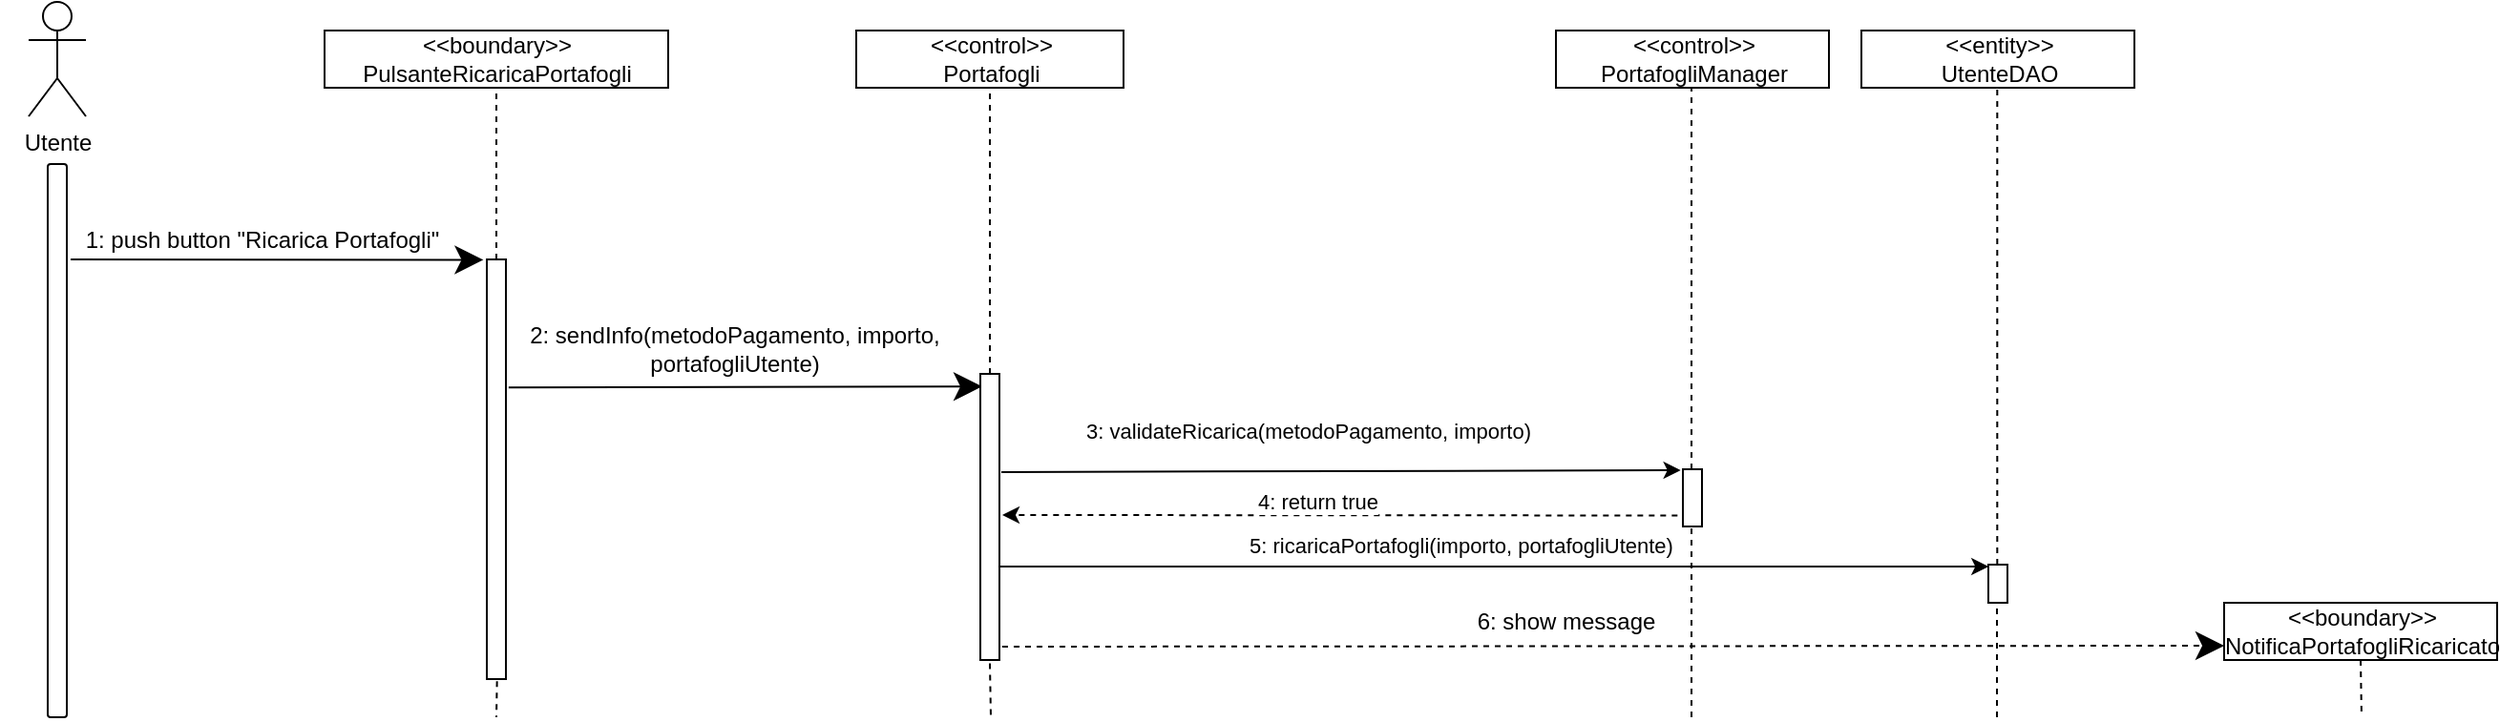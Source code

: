 <mxfile version="13.9.9" type="device"><diagram id="lo4rQGWEZj-jbZf-0vPG" name="Page-1"><mxGraphModel dx="652" dy="439" grid="1" gridSize="10" guides="1" tooltips="1" connect="1" arrows="1" fold="1" page="1" pageScale="1" pageWidth="827" pageHeight="1169" math="0" shadow="0"><root><mxCell id="0"/><mxCell id="1" parent="0"/><mxCell id="CcJ4rSHBO9rAn4vY1qrG-1" value="Utente" style="shape=umlActor;verticalLabelPosition=bottom;verticalAlign=top;html=1;outlineConnect=0;" parent="1" vertex="1"><mxGeometry x="240" y="45" width="30" height="60" as="geometry"/></mxCell><mxCell id="CcJ4rSHBO9rAn4vY1qrG-6" value="" style="html=1;points=[];perimeter=orthogonalPerimeter;rounded=1;" parent="1" vertex="1"><mxGeometry x="250" y="130" width="10" height="290" as="geometry"/></mxCell><mxCell id="CcJ4rSHBO9rAn4vY1qrG-9" value="&lt;div&gt;&amp;lt;&amp;lt;boundary&amp;gt;&amp;gt;&lt;/div&gt;&lt;div&gt;PulsanteRicaricaPortafogli&lt;br&gt;&lt;/div&gt;" style="html=1;rounded=0;" parent="1" vertex="1"><mxGeometry x="395" y="60" width="180" height="30" as="geometry"/></mxCell><mxCell id="CcJ4rSHBO9rAn4vY1qrG-11" value="" style="edgeStyle=orthogonalEdgeStyle;rounded=0;orthogonalLoop=1;jettySize=auto;html=1;strokeColor=none;" parent="1" source="CcJ4rSHBO9rAn4vY1qrG-10" target="CcJ4rSHBO9rAn4vY1qrG-9" edge="1"><mxGeometry relative="1" as="geometry"/></mxCell><mxCell id="CcJ4rSHBO9rAn4vY1qrG-12" value="" style="edgeStyle=orthogonalEdgeStyle;orthogonalLoop=1;jettySize=auto;html=1;strokeColor=#000000;rounded=0;dashed=1;endArrow=none;endFill=0;" parent="1" source="CcJ4rSHBO9rAn4vY1qrG-10" target="CcJ4rSHBO9rAn4vY1qrG-9" edge="1"><mxGeometry relative="1" as="geometry"/></mxCell><mxCell id="CcJ4rSHBO9rAn4vY1qrG-19" value="" style="edgeStyle=orthogonalEdgeStyle;rounded=0;orthogonalLoop=1;jettySize=auto;html=1;dashed=1;endArrow=none;endFill=0;strokeColor=#000000;exitX=0.533;exitY=1.005;exitDx=0;exitDy=0;exitPerimeter=0;" parent="1" source="CcJ4rSHBO9rAn4vY1qrG-10" edge="1"><mxGeometry relative="1" as="geometry"><mxPoint x="485" y="420" as="targetPoint"/></mxGeometry></mxCell><mxCell id="CcJ4rSHBO9rAn4vY1qrG-10" value="" style="html=1;points=[];perimeter=orthogonalPerimeter;rounded=0;arcSize=50;" parent="1" vertex="1"><mxGeometry x="480" y="180" width="10" height="220" as="geometry"/></mxCell><mxCell id="CcJ4rSHBO9rAn4vY1qrG-20" value="&lt;div&gt;&amp;lt;&amp;lt;control&amp;gt;&amp;gt;&lt;/div&gt;&lt;div&gt;Portafogli&lt;/div&gt;" style="html=1;rounded=0;" parent="1" vertex="1"><mxGeometry x="673.5" y="60" width="140" height="30" as="geometry"/></mxCell><mxCell id="CcJ4rSHBO9rAn4vY1qrG-21" value="&lt;div&gt;&amp;lt;&amp;lt;boundary&amp;gt;&amp;gt;&lt;/div&gt;&lt;div&gt;NotificaPortafogliRicaricato&lt;br&gt;&lt;/div&gt;" style="html=1;rounded=0;" parent="1" vertex="1"><mxGeometry x="1390" y="360" width="143" height="30" as="geometry"/></mxCell><mxCell id="CcJ4rSHBO9rAn4vY1qrG-27" value="" style="endArrow=classic;endFill=1;endSize=12;html=1;strokeColor=#000000;rounded=1;entryX=-0.18;entryY=0.001;entryDx=0;entryDy=0;entryPerimeter=0;" parent="1" target="CcJ4rSHBO9rAn4vY1qrG-10" edge="1"><mxGeometry width="160" relative="1" as="geometry"><mxPoint x="262" y="180" as="sourcePoint"/><mxPoint x="440" y="180" as="targetPoint"/></mxGeometry></mxCell><mxCell id="CcJ4rSHBO9rAn4vY1qrG-28" value="1: push button &quot;Ricarica Portafogli&quot;" style="text;html=1;strokeColor=none;fillColor=none;align=center;verticalAlign=middle;whiteSpace=wrap;rounded=0;dashed=1;" parent="1" vertex="1"><mxGeometry x="225" y="160" width="275" height="20" as="geometry"/></mxCell><mxCell id="CcJ4rSHBO9rAn4vY1qrG-31" value="" style="endArrow=classic;endFill=1;endSize=12;html=1;strokeColor=#000000;rounded=1;entryX=0.1;entryY=0.044;entryDx=0;entryDy=0;entryPerimeter=0;exitX=1.145;exitY=0.305;exitDx=0;exitDy=0;exitPerimeter=0;" parent="1" target="CcJ4rSHBO9rAn4vY1qrG-32" edge="1" source="CcJ4rSHBO9rAn4vY1qrG-10"><mxGeometry width="160" relative="1" as="geometry"><mxPoint x="490" y="244.5" as="sourcePoint"/><mxPoint x="670" y="244.5" as="targetPoint"/></mxGeometry></mxCell><mxCell id="CcJ4rSHBO9rAn4vY1qrG-44" value="" style="endArrow=none;html=1;dashed=1;strokeColor=#000000;entryX=0.5;entryY=1;entryDx=0;entryDy=0;" parent="1" source="CcJ4rSHBO9rAn4vY1qrG-32" target="CcJ4rSHBO9rAn4vY1qrG-20" edge="1"><mxGeometry width="50" height="50" relative="1" as="geometry"><mxPoint x="655" y="230" as="sourcePoint"/><mxPoint x="610" y="180" as="targetPoint"/></mxGeometry></mxCell><mxCell id="CcJ4rSHBO9rAn4vY1qrG-51" value="" style="endArrow=none;html=1;dashed=1;strokeColor=#000000;exitX=0.5;exitY=1.012;exitDx=0;exitDy=0;exitPerimeter=0;" parent="1" source="CcJ4rSHBO9rAn4vY1qrG-32" edge="1"><mxGeometry width="50" height="50" relative="1" as="geometry"><mxPoint x="670" y="320" as="sourcePoint"/><mxPoint x="744" y="420" as="targetPoint"/></mxGeometry></mxCell><mxCell id="MaDgwZRoLFrVz0o0WALn-7" style="edgeStyle=orthogonalEdgeStyle;rounded=0;orthogonalLoop=1;jettySize=auto;html=1;exitX=0.5;exitY=1;exitDx=0;exitDy=0;endArrow=classic;endFill=1;" parent="1" source="CcJ4rSHBO9rAn4vY1qrG-21" target="CcJ4rSHBO9rAn4vY1qrG-21" edge="1"><mxGeometry relative="1" as="geometry"/></mxCell><mxCell id="MaDgwZRoLFrVz0o0WALn-8" value="" style="endArrow=classic;endFill=1;endSize=12;html=1;strokeColor=#000000;rounded=1;dashed=1;entryX=0;entryY=0.75;entryDx=0;entryDy=0;" parent="1" target="CcJ4rSHBO9rAn4vY1qrG-21" edge="1"><mxGeometry width="160" relative="1" as="geometry"><mxPoint x="750" y="383" as="sourcePoint"/><mxPoint x="1305" y="387" as="targetPoint"/><Array as="points"/></mxGeometry></mxCell><mxCell id="MaDgwZRoLFrVz0o0WALn-9" value="6: show message" style="text;html=1;align=center;verticalAlign=middle;resizable=0;points=[];autosize=1;" parent="1" vertex="1"><mxGeometry x="990" y="360" width="110" height="20" as="geometry"/></mxCell><mxCell id="CcJ4rSHBO9rAn4vY1qrG-48" value="2: sendInfo(metodoPagamento, importo, portafogliUtente)" style="text;html=1;strokeColor=none;fillColor=none;align=center;verticalAlign=middle;whiteSpace=wrap;rounded=0;dashed=1;" parent="1" vertex="1"><mxGeometry x="485" y="217" width="250" height="20" as="geometry"/></mxCell><mxCell id="CcJ4rSHBO9rAn4vY1qrG-32" value="" style="html=1;points=[];perimeter=orthogonalPerimeter;rounded=0;arcSize=50;" parent="1" vertex="1"><mxGeometry x="738.5" y="240" width="10" height="150" as="geometry"/></mxCell><mxCell id="qUzg5jS_PjWGw9Fjg8e6-8" value="" style="endArrow=none;html=1;dashed=1;strokeColor=#000000;exitX=0.5;exitY=1;exitDx=0;exitDy=0;" parent="1" source="CcJ4rSHBO9rAn4vY1qrG-21" edge="1"><mxGeometry width="50" height="50" relative="1" as="geometry"><mxPoint x="1312" y="400" as="sourcePoint"/><mxPoint x="1462" y="420" as="targetPoint"/></mxGeometry></mxCell><mxCell id="qUzg5jS_PjWGw9Fjg8e6-20" value="" style="endArrow=none;html=1;dashed=1;strokeColor=#000000;" parent="1" edge="1"><mxGeometry width="50" height="50" relative="1" as="geometry"><mxPoint x="1312" y="380" as="sourcePoint"/><mxPoint x="1312" y="380" as="targetPoint"/></mxGeometry></mxCell><mxCell id="2vt92T6ptzS6wM8UoXgW-3" value="" style="endArrow=none;html=1;dashed=1;strokeColor=#000000;exitX=0.55;exitY=0.067;exitDx=0;exitDy=0;exitPerimeter=0;" parent="1" edge="1"><mxGeometry width="50" height="50" relative="1" as="geometry"><mxPoint x="1271.5" y="347.5" as="sourcePoint"/><mxPoint x="1271.5" y="347.5" as="targetPoint"/><Array as="points"/></mxGeometry></mxCell><mxCell id="2vt92T6ptzS6wM8UoXgW-4" value="&lt;div&gt;&amp;lt;&amp;lt;control&amp;gt;&amp;gt;&lt;/div&gt;&lt;div&gt;PortafogliManager&lt;br&gt;&lt;/div&gt;" style="html=1;rounded=0;" parent="1" vertex="1"><mxGeometry x="1040" y="60" width="143" height="30" as="geometry"/></mxCell><mxCell id="2vt92T6ptzS6wM8UoXgW-5" value="" style="endArrow=none;html=1;dashed=1;strokeColor=#000000;" parent="1" source="2vt92T6ptzS6wM8UoXgW-6" edge="1"><mxGeometry width="50" height="50" relative="1" as="geometry"><mxPoint x="1111" y="420" as="sourcePoint"/><mxPoint x="1111" y="90" as="targetPoint"/><Array as="points"/></mxGeometry></mxCell><mxCell id="2vt92T6ptzS6wM8UoXgW-6" value="" style="html=1;points=[];perimeter=orthogonalPerimeter;rounded=0;arcSize=50;" parent="1" vertex="1"><mxGeometry x="1106.5" y="290" width="10" height="30" as="geometry"/></mxCell><mxCell id="2vt92T6ptzS6wM8UoXgW-7" value="" style="endArrow=none;html=1;dashed=1;strokeColor=#000000;" parent="1" target="2vt92T6ptzS6wM8UoXgW-6" edge="1"><mxGeometry width="50" height="50" relative="1" as="geometry"><mxPoint x="1111" y="420" as="sourcePoint"/><mxPoint x="1111" y="90" as="targetPoint"/><Array as="points"/></mxGeometry></mxCell><mxCell id="2vt92T6ptzS6wM8UoXgW-8" value="" style="endArrow=classic;html=1;exitX=1.1;exitY=0.343;exitDx=0;exitDy=0;exitPerimeter=0;entryX=-0.117;entryY=0.017;entryDx=0;entryDy=0;entryPerimeter=0;" parent="1" source="CcJ4rSHBO9rAn4vY1qrG-32" target="2vt92T6ptzS6wM8UoXgW-6" edge="1"><mxGeometry width="50" height="50" relative="1" as="geometry"><mxPoint x="1030" y="340" as="sourcePoint"/><mxPoint x="1080" y="290" as="targetPoint"/></mxGeometry></mxCell><mxCell id="2vt92T6ptzS6wM8UoXgW-10" value="3: validateRicarica(metodoPagamento, importo)" style="edgeLabel;html=1;align=center;verticalAlign=middle;resizable=0;points=[];" parent="2vt92T6ptzS6wM8UoXgW-8" vertex="1" connectable="0"><mxGeometry x="-0.602" y="-1" relative="1" as="geometry"><mxPoint x="89.46" y="-22.3" as="offset"/></mxGeometry></mxCell><mxCell id="2vt92T6ptzS6wM8UoXgW-9" value="" style="endArrow=classic;html=1;exitX=-0.283;exitY=0.808;exitDx=0;exitDy=0;exitPerimeter=0;dashed=1;" parent="1" source="2vt92T6ptzS6wM8UoXgW-6" edge="1"><mxGeometry width="50" height="50" relative="1" as="geometry"><mxPoint x="1030" y="340" as="sourcePoint"/><mxPoint x="750" y="314" as="targetPoint"/></mxGeometry></mxCell><mxCell id="2vt92T6ptzS6wM8UoXgW-11" value="4: return true" style="edgeLabel;html=1;align=center;verticalAlign=middle;resizable=0;points=[];" parent="2vt92T6ptzS6wM8UoXgW-9" vertex="1" connectable="0"><mxGeometry x="0.061" relative="1" as="geometry"><mxPoint x="-1.08" y="-7.73" as="offset"/></mxGeometry></mxCell><mxCell id="s-SV-e_5BJ2SqnjJCTIq-2" value="&lt;div&gt;&amp;lt;&amp;lt;entity&amp;gt;&amp;gt;&lt;/div&gt;&lt;div&gt;UtenteDAO&lt;br&gt;&lt;/div&gt;" style="html=1;rounded=0;" vertex="1" parent="1"><mxGeometry x="1200" y="60" width="143" height="30" as="geometry"/></mxCell><mxCell id="s-SV-e_5BJ2SqnjJCTIq-3" value="" style="endArrow=none;html=1;dashed=1;strokeColor=#000000;" edge="1" parent="1" source="s-SV-e_5BJ2SqnjJCTIq-6"><mxGeometry width="50" height="50" relative="1" as="geometry"><mxPoint x="1271" y="420" as="sourcePoint"/><mxPoint x="1271.16" y="90" as="targetPoint"/><Array as="points"/></mxGeometry></mxCell><mxCell id="s-SV-e_5BJ2SqnjJCTIq-4" value="" style="endArrow=classic;html=1;exitX=1.1;exitY=0.343;exitDx=0;exitDy=0;exitPerimeter=0;entryX=0.012;entryY=0.05;entryDx=0;entryDy=0;entryPerimeter=0;" edge="1" parent="1" target="s-SV-e_5BJ2SqnjJCTIq-6"><mxGeometry width="50" height="50" relative="1" as="geometry"><mxPoint x="748.5" y="340.94" as="sourcePoint"/><mxPoint x="1250" y="340" as="targetPoint"/></mxGeometry></mxCell><mxCell id="s-SV-e_5BJ2SqnjJCTIq-8" value="5: ricaricaPortafogli(importo, portafogliUtente)" style="edgeLabel;html=1;align=center;verticalAlign=middle;resizable=0;points=[];" vertex="1" connectable="0" parent="s-SV-e_5BJ2SqnjJCTIq-4"><mxGeometry x="-0.368" y="1" relative="1" as="geometry"><mxPoint x="78.05" y="-9.96" as="offset"/></mxGeometry></mxCell><mxCell id="s-SV-e_5BJ2SqnjJCTIq-6" value="" style="html=1;points=[];perimeter=orthogonalPerimeter;rounded=0;arcSize=50;" vertex="1" parent="1"><mxGeometry x="1266.5" y="340" width="10" height="20" as="geometry"/></mxCell><mxCell id="s-SV-e_5BJ2SqnjJCTIq-7" value="" style="endArrow=none;html=1;dashed=1;strokeColor=#000000;" edge="1" parent="1" target="s-SV-e_5BJ2SqnjJCTIq-6"><mxGeometry width="50" height="50" relative="1" as="geometry"><mxPoint x="1271" y="420" as="sourcePoint"/><mxPoint x="1271.16" y="90" as="targetPoint"/><Array as="points"/></mxGeometry></mxCell></root></mxGraphModel></diagram></mxfile>